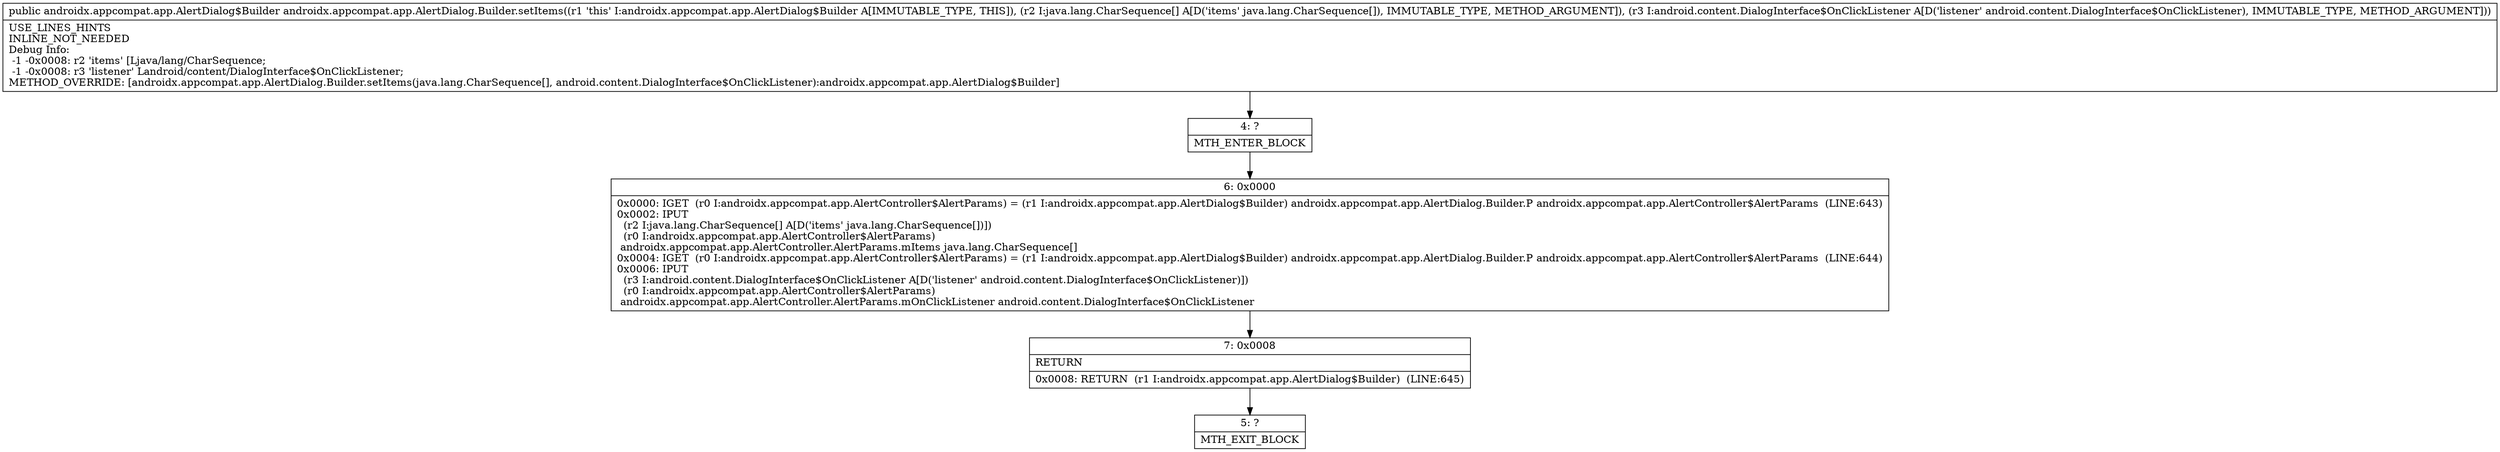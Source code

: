 digraph "CFG forandroidx.appcompat.app.AlertDialog.Builder.setItems([Ljava\/lang\/CharSequence;Landroid\/content\/DialogInterface$OnClickListener;)Landroidx\/appcompat\/app\/AlertDialog$Builder;" {
Node_4 [shape=record,label="{4\:\ ?|MTH_ENTER_BLOCK\l}"];
Node_6 [shape=record,label="{6\:\ 0x0000|0x0000: IGET  (r0 I:androidx.appcompat.app.AlertController$AlertParams) = (r1 I:androidx.appcompat.app.AlertDialog$Builder) androidx.appcompat.app.AlertDialog.Builder.P androidx.appcompat.app.AlertController$AlertParams  (LINE:643)\l0x0002: IPUT  \l  (r2 I:java.lang.CharSequence[] A[D('items' java.lang.CharSequence[])])\l  (r0 I:androidx.appcompat.app.AlertController$AlertParams)\l androidx.appcompat.app.AlertController.AlertParams.mItems java.lang.CharSequence[] \l0x0004: IGET  (r0 I:androidx.appcompat.app.AlertController$AlertParams) = (r1 I:androidx.appcompat.app.AlertDialog$Builder) androidx.appcompat.app.AlertDialog.Builder.P androidx.appcompat.app.AlertController$AlertParams  (LINE:644)\l0x0006: IPUT  \l  (r3 I:android.content.DialogInterface$OnClickListener A[D('listener' android.content.DialogInterface$OnClickListener)])\l  (r0 I:androidx.appcompat.app.AlertController$AlertParams)\l androidx.appcompat.app.AlertController.AlertParams.mOnClickListener android.content.DialogInterface$OnClickListener \l}"];
Node_7 [shape=record,label="{7\:\ 0x0008|RETURN\l|0x0008: RETURN  (r1 I:androidx.appcompat.app.AlertDialog$Builder)  (LINE:645)\l}"];
Node_5 [shape=record,label="{5\:\ ?|MTH_EXIT_BLOCK\l}"];
MethodNode[shape=record,label="{public androidx.appcompat.app.AlertDialog$Builder androidx.appcompat.app.AlertDialog.Builder.setItems((r1 'this' I:androidx.appcompat.app.AlertDialog$Builder A[IMMUTABLE_TYPE, THIS]), (r2 I:java.lang.CharSequence[] A[D('items' java.lang.CharSequence[]), IMMUTABLE_TYPE, METHOD_ARGUMENT]), (r3 I:android.content.DialogInterface$OnClickListener A[D('listener' android.content.DialogInterface$OnClickListener), IMMUTABLE_TYPE, METHOD_ARGUMENT]))  | USE_LINES_HINTS\lINLINE_NOT_NEEDED\lDebug Info:\l  \-1 \-0x0008: r2 'items' [Ljava\/lang\/CharSequence;\l  \-1 \-0x0008: r3 'listener' Landroid\/content\/DialogInterface$OnClickListener;\lMETHOD_OVERRIDE: [androidx.appcompat.app.AlertDialog.Builder.setItems(java.lang.CharSequence[], android.content.DialogInterface$OnClickListener):androidx.appcompat.app.AlertDialog$Builder]\l}"];
MethodNode -> Node_4;Node_4 -> Node_6;
Node_6 -> Node_7;
Node_7 -> Node_5;
}

